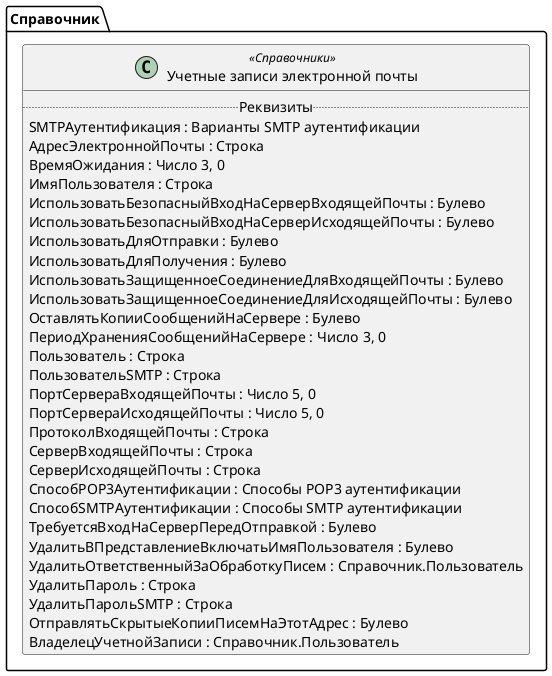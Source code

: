 ﻿@startuml УчетныеЗаписиЭлектроннойПочты
'!include templates.wsd
'..\include templates.wsd
class Справочник.УчетныеЗаписиЭлектроннойПочты as "Учетные записи электронной почты" <<Справочники>>
{
..Реквизиты..
SMTPАутентификация : Варианты SMTP аутентификации
АдресЭлектроннойПочты : Строка
ВремяОжидания : Число 3, 0
ИмяПользователя : Строка
ИспользоватьБезопасныйВходНаСерверВходящейПочты : Булево
ИспользоватьБезопасныйВходНаСерверИсходящейПочты : Булево
ИспользоватьДляОтправки : Булево
ИспользоватьДляПолучения : Булево
ИспользоватьЗащищенноеСоединениеДляВходящейПочты : Булево
ИспользоватьЗащищенноеСоединениеДляИсходящейПочты : Булево
ОставлятьКопииСообщенийНаСервере : Булево
ПериодХраненияСообщенийНаСервере : Число 3, 0
Пользователь : Строка
ПользовательSMTP : Строка
ПортСервераВходящейПочты : Число 5, 0
ПортСервераИсходящейПочты : Число 5, 0
ПротоколВходящейПочты : Строка
СерверВходящейПочты : Строка
СерверИсходящейПочты : Строка
СпособPOP3Аутентификации : Способы POP3 аутентификации
СпособSMTPАутентификации : Способы SMTP аутентификации
ТребуетсяВходНаСерверПередОтправкой : Булево
УдалитьВПредставлениеВключатьИмяПользователя : Булево
УдалитьОтветственныйЗаОбработкуПисем : Справочник.Пользователь
УдалитьПароль : Строка
УдалитьПарольSMTP : Строка
ОтправлятьСкрытыеКопииПисемНаЭтотАдрес : Булево
ВладелецУчетнойЗаписи : Справочник.Пользователь
}
@enduml
